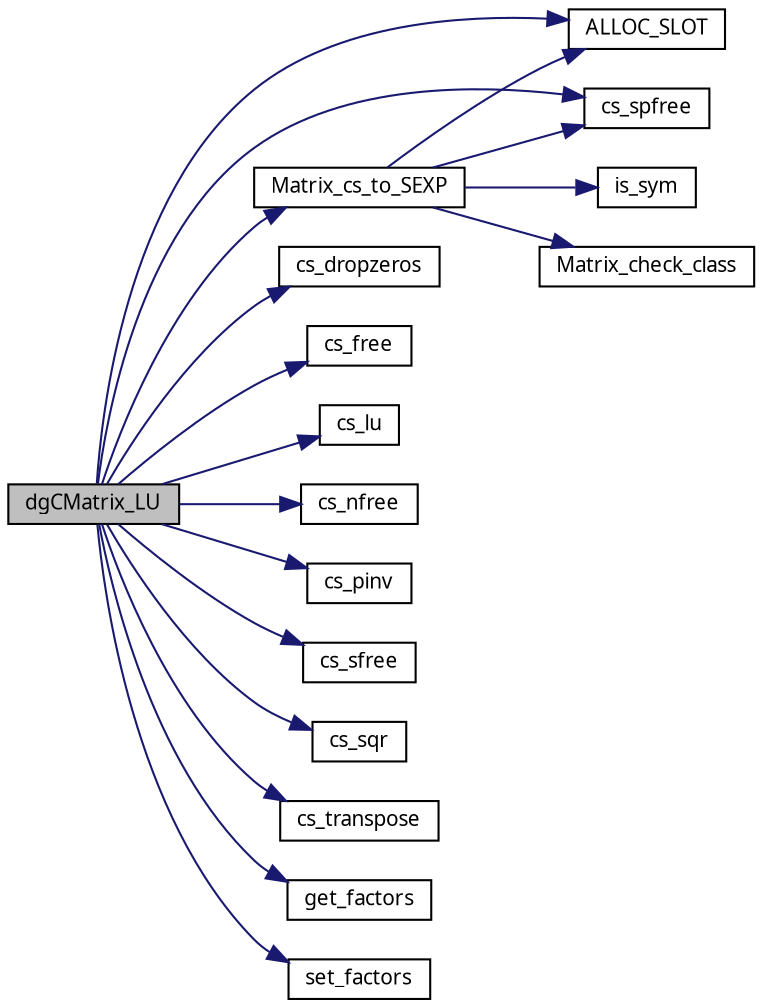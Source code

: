 digraph G
{
  edge [fontname="FreeSans.ttf",fontsize=10,labelfontname="FreeSans.ttf",labelfontsize=10];
  node [fontname="FreeSans.ttf",fontsize=10,shape=record];
  rankdir=LR;
  Node1 [label="dgCMatrix_LU",height=0.2,width=0.4,color="black", fillcolor="grey75", style="filled" fontcolor="black"];
  Node1 -> Node2 [color="midnightblue",fontsize=10,style="solid",fontname="FreeSans.ttf"];
  Node2 [label="ALLOC_SLOT",height=0.2,width=0.4,color="black", fillcolor="white", style="filled",URL="$Mutils_8h.html#f7f59236ca18ab52131cf71f4a7b0786",tooltip="Allocate an SEXP of given type and length, assign it as slot nm in the object, and..."];
  Node1 -> Node3 [color="midnightblue",fontsize=10,style="solid",fontname="FreeSans.ttf"];
  Node3 [label="cs_dropzeros",height=0.2,width=0.4,color="black", fillcolor="white", style="filled",URL="$cs_8c.html#50c30e47141ef37dbb4b342e1b4ba924"];
  Node1 -> Node4 [color="midnightblue",fontsize=10,style="solid",fontname="FreeSans.ttf"];
  Node4 [label="cs_free",height=0.2,width=0.4,color="black", fillcolor="white", style="filled",URL="$cs_8c.html#78c1d1194aacc65212bb0d2b03643ac7"];
  Node1 -> Node5 [color="midnightblue",fontsize=10,style="solid",fontname="FreeSans.ttf"];
  Node5 [label="cs_lu",height=0.2,width=0.4,color="black", fillcolor="white", style="filled",URL="$cs_8c.html#6a35ad4816f210234a33eed09b19d181"];
  Node1 -> Node6 [color="midnightblue",fontsize=10,style="solid",fontname="FreeSans.ttf"];
  Node6 [label="cs_nfree",height=0.2,width=0.4,color="black", fillcolor="white", style="filled",URL="$cs_8c.html#f2e6d75dfc24a842fdbce3aa510dc4bc"];
  Node1 -> Node7 [color="midnightblue",fontsize=10,style="solid",fontname="FreeSans.ttf"];
  Node7 [label="cs_pinv",height=0.2,width=0.4,color="black", fillcolor="white", style="filled",URL="$cs_8c.html#4ddf83c074fafd1120be9fbbfa4a29f9"];
  Node1 -> Node8 [color="midnightblue",fontsize=10,style="solid",fontname="FreeSans.ttf"];
  Node8 [label="cs_sfree",height=0.2,width=0.4,color="black", fillcolor="white", style="filled",URL="$cs_8c.html#ce766075ef439ad6e4347f6b076eb4b7"];
  Node1 -> Node9 [color="midnightblue",fontsize=10,style="solid",fontname="FreeSans.ttf"];
  Node9 [label="cs_spfree",height=0.2,width=0.4,color="black", fillcolor="white", style="filled",URL="$cs_8c.html#6d705e404a7831ccf01bc0ea064215b9"];
  Node1 -> Node10 [color="midnightblue",fontsize=10,style="solid",fontname="FreeSans.ttf"];
  Node10 [label="cs_sqr",height=0.2,width=0.4,color="black", fillcolor="white", style="filled",URL="$cs_8c.html#31db4da8e996966094f83c7601dc08ff"];
  Node1 -> Node11 [color="midnightblue",fontsize=10,style="solid",fontname="FreeSans.ttf"];
  Node11 [label="cs_transpose",height=0.2,width=0.4,color="black", fillcolor="white", style="filled",URL="$cs_8c.html#090225477a18abe5f8d5ab26e4efaf3a"];
  Node1 -> Node12 [color="midnightblue",fontsize=10,style="solid",fontname="FreeSans.ttf"];
  Node12 [label="get_factors",height=0.2,width=0.4,color="black", fillcolor="white", style="filled",URL="$Mutils_8c.html#c8a9910ab35d85d32c6801477c2e6622"];
  Node1 -> Node13 [color="midnightblue",fontsize=10,style="solid",fontname="FreeSans.ttf"];
  Node13 [label="Matrix_cs_to_SEXP",height=0.2,width=0.4,color="black", fillcolor="white", style="filled",URL="$cs__utils_8c.html#e53880c709c9977b041217226c202deb",tooltip="Copy the contents of a to an appropriate CsparseMatrix object and, optionally, free..."];
  Node13 -> Node2 [color="midnightblue",fontsize=10,style="solid",fontname="FreeSans.ttf"];
  Node13 -> Node9 [color="midnightblue",fontsize=10,style="solid",fontname="FreeSans.ttf"];
  Node13 -> Node14 [color="midnightblue",fontsize=10,style="solid",fontname="FreeSans.ttf"];
  Node14 [label="is_sym",height=0.2,width=0.4,color="black", fillcolor="white", style="filled",URL="$cs__utils_8c.html#0b2592041f5b822459b7052a451c07a5"];
  Node13 -> Node15 [color="midnightblue",fontsize=10,style="solid",fontname="FreeSans.ttf"];
  Node15 [label="Matrix_check_class",height=0.2,width=0.4,color="black", fillcolor="white", style="filled",URL="$Mutils_8h.html#2206f293e563a99c83fa8480b7e26912",tooltip="Return the 0-based index of a string match in a vector of strings terminated by an..."];
  Node1 -> Node16 [color="midnightblue",fontsize=10,style="solid",fontname="FreeSans.ttf"];
  Node16 [label="set_factors",height=0.2,width=0.4,color="black", fillcolor="white", style="filled",URL="$Mutils_8c.html#cb9e30480c757f0c780a5d94853b7284"];
}
